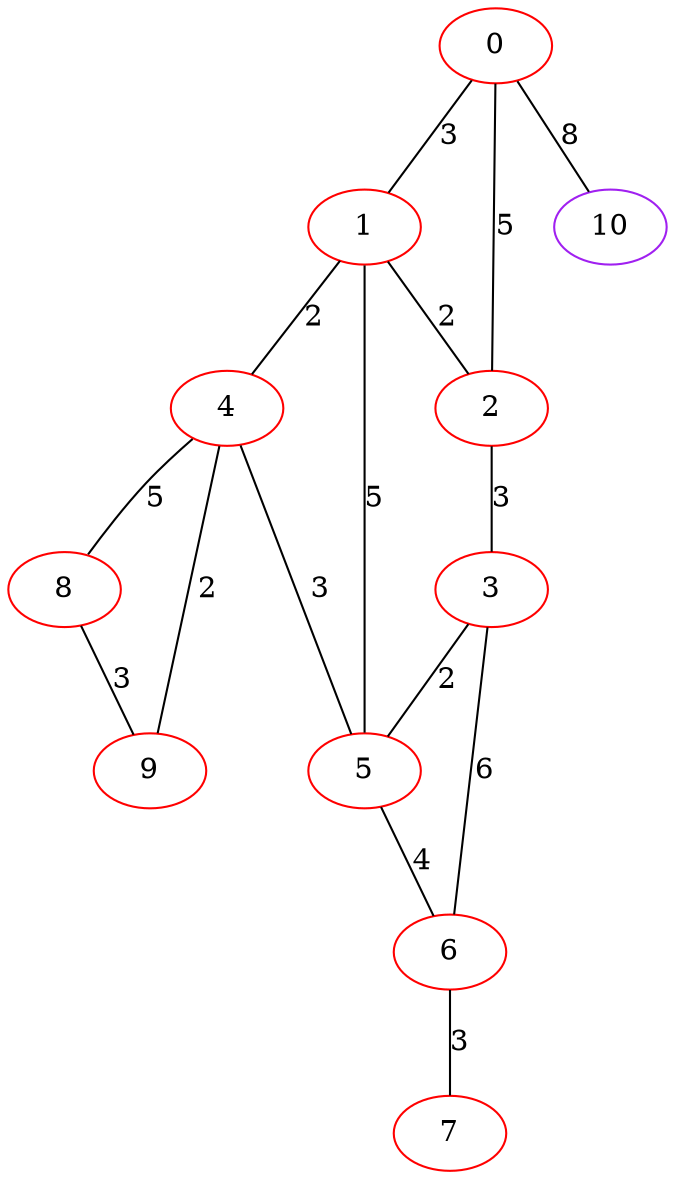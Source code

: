graph "" {
0 [color=red, weight=1];
1 [color=red, weight=1];
2 [color=red, weight=1];
3 [color=red, weight=1];
4 [color=red, weight=1];
5 [color=red, weight=1];
6 [color=red, weight=1];
7 [color=red, weight=1];
8 [color=red, weight=1];
9 [color=red, weight=1];
10 [color=purple, weight=4];
0 -- 1  [key=0, label=3];
0 -- 2  [key=0, label=5];
0 -- 10  [key=0, label=8];
1 -- 2  [key=0, label=2];
1 -- 4  [key=0, label=2];
1 -- 5  [key=0, label=5];
2 -- 3  [key=0, label=3];
3 -- 5  [key=0, label=2];
3 -- 6  [key=0, label=6];
4 -- 8  [key=0, label=5];
4 -- 5  [key=0, label=3];
4 -- 9  [key=0, label=2];
5 -- 6  [key=0, label=4];
6 -- 7  [key=0, label=3];
8 -- 9  [key=0, label=3];
}
